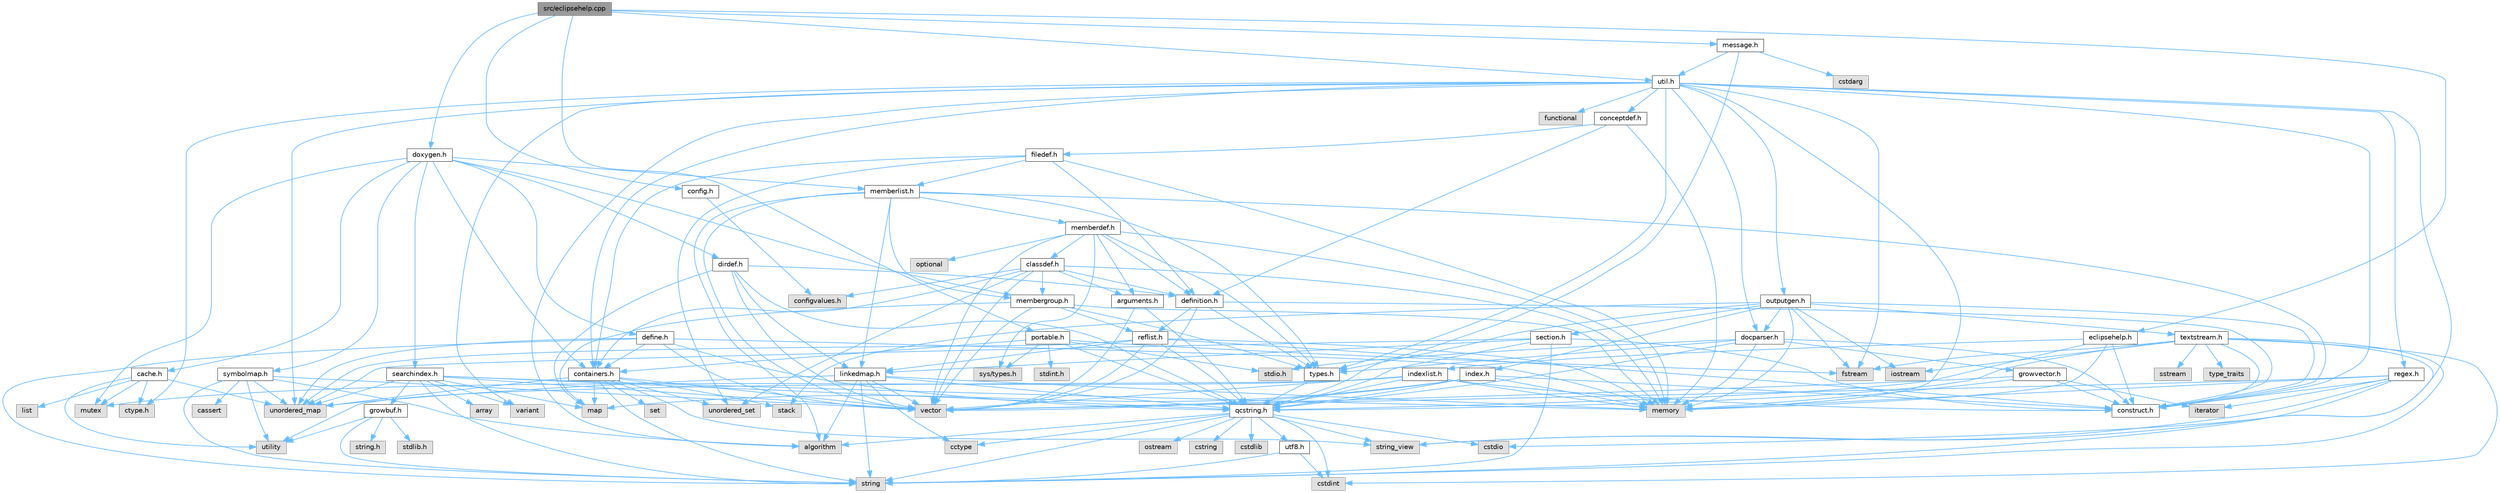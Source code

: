 digraph "src/eclipsehelp.cpp"
{
 // INTERACTIVE_SVG=YES
 // LATEX_PDF_SIZE
  bgcolor="transparent";
  edge [fontname=Helvetica,fontsize=10,labelfontname=Helvetica,labelfontsize=10];
  node [fontname=Helvetica,fontsize=10,shape=box,height=0.2,width=0.4];
  Node1 [id="Node000001",label="src/eclipsehelp.cpp",height=0.2,width=0.4,color="gray40", fillcolor="grey60", style="filled", fontcolor="black",tooltip=" "];
  Node1 -> Node2 [id="edge1_Node000001_Node000002",color="steelblue1",style="solid",tooltip=" "];
  Node2 [id="Node000002",label="eclipsehelp.h",height=0.2,width=0.4,color="grey40", fillcolor="white", style="filled",URL="$db/d9e/eclipsehelp_8h.html",tooltip=" "];
  Node2 -> Node3 [id="edge2_Node000002_Node000003",color="steelblue1",style="solid",tooltip=" "];
  Node3 [id="Node000003",label="memory",height=0.2,width=0.4,color="grey60", fillcolor="#E0E0E0", style="filled",tooltip=" "];
  Node2 -> Node4 [id="edge3_Node000002_Node000004",color="steelblue1",style="solid",tooltip=" "];
  Node4 [id="Node000004",label="qcstring.h",height=0.2,width=0.4,color="grey40", fillcolor="white", style="filled",URL="$d7/d5c/qcstring_8h.html",tooltip=" "];
  Node4 -> Node5 [id="edge4_Node000004_Node000005",color="steelblue1",style="solid",tooltip=" "];
  Node5 [id="Node000005",label="string",height=0.2,width=0.4,color="grey60", fillcolor="#E0E0E0", style="filled",tooltip=" "];
  Node4 -> Node6 [id="edge5_Node000004_Node000006",color="steelblue1",style="solid",tooltip=" "];
  Node6 [id="Node000006",label="string_view",height=0.2,width=0.4,color="grey60", fillcolor="#E0E0E0", style="filled",tooltip=" "];
  Node4 -> Node7 [id="edge6_Node000004_Node000007",color="steelblue1",style="solid",tooltip=" "];
  Node7 [id="Node000007",label="algorithm",height=0.2,width=0.4,color="grey60", fillcolor="#E0E0E0", style="filled",tooltip=" "];
  Node4 -> Node8 [id="edge7_Node000004_Node000008",color="steelblue1",style="solid",tooltip=" "];
  Node8 [id="Node000008",label="cctype",height=0.2,width=0.4,color="grey60", fillcolor="#E0E0E0", style="filled",tooltip=" "];
  Node4 -> Node9 [id="edge8_Node000004_Node000009",color="steelblue1",style="solid",tooltip=" "];
  Node9 [id="Node000009",label="cstring",height=0.2,width=0.4,color="grey60", fillcolor="#E0E0E0", style="filled",tooltip=" "];
  Node4 -> Node10 [id="edge9_Node000004_Node000010",color="steelblue1",style="solid",tooltip=" "];
  Node10 [id="Node000010",label="cstdio",height=0.2,width=0.4,color="grey60", fillcolor="#E0E0E0", style="filled",tooltip=" "];
  Node4 -> Node11 [id="edge10_Node000004_Node000011",color="steelblue1",style="solid",tooltip=" "];
  Node11 [id="Node000011",label="cstdlib",height=0.2,width=0.4,color="grey60", fillcolor="#E0E0E0", style="filled",tooltip=" "];
  Node4 -> Node12 [id="edge11_Node000004_Node000012",color="steelblue1",style="solid",tooltip=" "];
  Node12 [id="Node000012",label="cstdint",height=0.2,width=0.4,color="grey60", fillcolor="#E0E0E0", style="filled",tooltip=" "];
  Node4 -> Node13 [id="edge12_Node000004_Node000013",color="steelblue1",style="solid",tooltip=" "];
  Node13 [id="Node000013",label="ostream",height=0.2,width=0.4,color="grey60", fillcolor="#E0E0E0", style="filled",tooltip=" "];
  Node4 -> Node14 [id="edge13_Node000004_Node000014",color="steelblue1",style="solid",tooltip=" "];
  Node14 [id="Node000014",label="utf8.h",height=0.2,width=0.4,color="grey40", fillcolor="white", style="filled",URL="$db/d7c/utf8_8h.html",tooltip="Various UTF8 related helper functions."];
  Node14 -> Node12 [id="edge14_Node000014_Node000012",color="steelblue1",style="solid",tooltip=" "];
  Node14 -> Node5 [id="edge15_Node000014_Node000005",color="steelblue1",style="solid",tooltip=" "];
  Node2 -> Node15 [id="edge16_Node000002_Node000015",color="steelblue1",style="solid",tooltip=" "];
  Node15 [id="Node000015",label="construct.h",height=0.2,width=0.4,color="grey40", fillcolor="white", style="filled",URL="$d7/dfc/construct_8h.html",tooltip=" "];
  Node2 -> Node16 [id="edge17_Node000002_Node000016",color="steelblue1",style="solid",tooltip=" "];
  Node16 [id="Node000016",label="indexlist.h",height=0.2,width=0.4,color="grey40", fillcolor="white", style="filled",URL="$d5/d61/indexlist_8h.html",tooltip=" "];
  Node16 -> Node17 [id="edge18_Node000016_Node000017",color="steelblue1",style="solid",tooltip=" "];
  Node17 [id="Node000017",label="utility",height=0.2,width=0.4,color="grey60", fillcolor="#E0E0E0", style="filled",tooltip=" "];
  Node16 -> Node18 [id="edge19_Node000016_Node000018",color="steelblue1",style="solid",tooltip=" "];
  Node18 [id="Node000018",label="vector",height=0.2,width=0.4,color="grey60", fillcolor="#E0E0E0", style="filled",tooltip=" "];
  Node16 -> Node3 [id="edge20_Node000016_Node000003",color="steelblue1",style="solid",tooltip=" "];
  Node16 -> Node19 [id="edge21_Node000016_Node000019",color="steelblue1",style="solid",tooltip=" "];
  Node19 [id="Node000019",label="mutex",height=0.2,width=0.4,color="grey60", fillcolor="#E0E0E0", style="filled",tooltip=" "];
  Node16 -> Node4 [id="edge22_Node000016_Node000004",color="steelblue1",style="solid",tooltip=" "];
  Node16 -> Node15 [id="edge23_Node000016_Node000015",color="steelblue1",style="solid",tooltip=" "];
  Node1 -> Node20 [id="edge24_Node000001_Node000020",color="steelblue1",style="solid",tooltip=" "];
  Node20 [id="Node000020",label="util.h",height=0.2,width=0.4,color="grey40", fillcolor="white", style="filled",URL="$d8/d3c/util_8h.html",tooltip="A bunch of utility functions."];
  Node20 -> Node3 [id="edge25_Node000020_Node000003",color="steelblue1",style="solid",tooltip=" "];
  Node20 -> Node21 [id="edge26_Node000020_Node000021",color="steelblue1",style="solid",tooltip=" "];
  Node21 [id="Node000021",label="unordered_map",height=0.2,width=0.4,color="grey60", fillcolor="#E0E0E0", style="filled",tooltip=" "];
  Node20 -> Node7 [id="edge27_Node000020_Node000007",color="steelblue1",style="solid",tooltip=" "];
  Node20 -> Node22 [id="edge28_Node000020_Node000022",color="steelblue1",style="solid",tooltip=" "];
  Node22 [id="Node000022",label="functional",height=0.2,width=0.4,color="grey60", fillcolor="#E0E0E0", style="filled",tooltip=" "];
  Node20 -> Node23 [id="edge29_Node000020_Node000023",color="steelblue1",style="solid",tooltip=" "];
  Node23 [id="Node000023",label="fstream",height=0.2,width=0.4,color="grey60", fillcolor="#E0E0E0", style="filled",tooltip=" "];
  Node20 -> Node24 [id="edge30_Node000020_Node000024",color="steelblue1",style="solid",tooltip=" "];
  Node24 [id="Node000024",label="variant",height=0.2,width=0.4,color="grey60", fillcolor="#E0E0E0", style="filled",tooltip=" "];
  Node20 -> Node6 [id="edge31_Node000020_Node000006",color="steelblue1",style="solid",tooltip=" "];
  Node20 -> Node25 [id="edge32_Node000020_Node000025",color="steelblue1",style="solid",tooltip=" "];
  Node25 [id="Node000025",label="ctype.h",height=0.2,width=0.4,color="grey60", fillcolor="#E0E0E0", style="filled",tooltip=" "];
  Node20 -> Node26 [id="edge33_Node000020_Node000026",color="steelblue1",style="solid",tooltip=" "];
  Node26 [id="Node000026",label="types.h",height=0.2,width=0.4,color="grey40", fillcolor="white", style="filled",URL="$d9/d49/types_8h.html",tooltip="This file contains a number of basic enums and types."];
  Node26 -> Node4 [id="edge34_Node000026_Node000004",color="steelblue1",style="solid",tooltip=" "];
  Node20 -> Node27 [id="edge35_Node000020_Node000027",color="steelblue1",style="solid",tooltip=" "];
  Node27 [id="Node000027",label="docparser.h",height=0.2,width=0.4,color="grey40", fillcolor="white", style="filled",URL="$de/d9c/docparser_8h.html",tooltip=" "];
  Node27 -> Node28 [id="edge36_Node000027_Node000028",color="steelblue1",style="solid",tooltip=" "];
  Node28 [id="Node000028",label="stdio.h",height=0.2,width=0.4,color="grey60", fillcolor="#E0E0E0", style="filled",tooltip=" "];
  Node27 -> Node3 [id="edge37_Node000027_Node000003",color="steelblue1",style="solid",tooltip=" "];
  Node27 -> Node4 [id="edge38_Node000027_Node000004",color="steelblue1",style="solid",tooltip=" "];
  Node27 -> Node29 [id="edge39_Node000027_Node000029",color="steelblue1",style="solid",tooltip=" "];
  Node29 [id="Node000029",label="growvector.h",height=0.2,width=0.4,color="grey40", fillcolor="white", style="filled",URL="$d7/d50/growvector_8h.html",tooltip=" "];
  Node29 -> Node18 [id="edge40_Node000029_Node000018",color="steelblue1",style="solid",tooltip=" "];
  Node29 -> Node3 [id="edge41_Node000029_Node000003",color="steelblue1",style="solid",tooltip=" "];
  Node29 -> Node30 [id="edge42_Node000029_Node000030",color="steelblue1",style="solid",tooltip=" "];
  Node30 [id="Node000030",label="iterator",height=0.2,width=0.4,color="grey60", fillcolor="#E0E0E0", style="filled",tooltip=" "];
  Node29 -> Node15 [id="edge43_Node000029_Node000015",color="steelblue1",style="solid",tooltip=" "];
  Node27 -> Node15 [id="edge44_Node000027_Node000015",color="steelblue1",style="solid",tooltip=" "];
  Node27 -> Node26 [id="edge45_Node000027_Node000026",color="steelblue1",style="solid",tooltip=" "];
  Node20 -> Node31 [id="edge46_Node000020_Node000031",color="steelblue1",style="solid",tooltip=" "];
  Node31 [id="Node000031",label="containers.h",height=0.2,width=0.4,color="grey40", fillcolor="white", style="filled",URL="$d5/d75/containers_8h.html",tooltip=" "];
  Node31 -> Node18 [id="edge47_Node000031_Node000018",color="steelblue1",style="solid",tooltip=" "];
  Node31 -> Node5 [id="edge48_Node000031_Node000005",color="steelblue1",style="solid",tooltip=" "];
  Node31 -> Node6 [id="edge49_Node000031_Node000006",color="steelblue1",style="solid",tooltip=" "];
  Node31 -> Node32 [id="edge50_Node000031_Node000032",color="steelblue1",style="solid",tooltip=" "];
  Node32 [id="Node000032",label="set",height=0.2,width=0.4,color="grey60", fillcolor="#E0E0E0", style="filled",tooltip=" "];
  Node31 -> Node33 [id="edge51_Node000031_Node000033",color="steelblue1",style="solid",tooltip=" "];
  Node33 [id="Node000033",label="map",height=0.2,width=0.4,color="grey60", fillcolor="#E0E0E0", style="filled",tooltip=" "];
  Node31 -> Node34 [id="edge52_Node000031_Node000034",color="steelblue1",style="solid",tooltip=" "];
  Node34 [id="Node000034",label="unordered_set",height=0.2,width=0.4,color="grey60", fillcolor="#E0E0E0", style="filled",tooltip=" "];
  Node31 -> Node21 [id="edge53_Node000031_Node000021",color="steelblue1",style="solid",tooltip=" "];
  Node31 -> Node35 [id="edge54_Node000031_Node000035",color="steelblue1",style="solid",tooltip=" "];
  Node35 [id="Node000035",label="stack",height=0.2,width=0.4,color="grey60", fillcolor="#E0E0E0", style="filled",tooltip=" "];
  Node20 -> Node36 [id="edge55_Node000020_Node000036",color="steelblue1",style="solid",tooltip=" "];
  Node36 [id="Node000036",label="outputgen.h",height=0.2,width=0.4,color="grey40", fillcolor="white", style="filled",URL="$df/d06/outputgen_8h.html",tooltip=" "];
  Node36 -> Node3 [id="edge56_Node000036_Node000003",color="steelblue1",style="solid",tooltip=" "];
  Node36 -> Node35 [id="edge57_Node000036_Node000035",color="steelblue1",style="solid",tooltip=" "];
  Node36 -> Node37 [id="edge58_Node000036_Node000037",color="steelblue1",style="solid",tooltip=" "];
  Node37 [id="Node000037",label="iostream",height=0.2,width=0.4,color="grey60", fillcolor="#E0E0E0", style="filled",tooltip=" "];
  Node36 -> Node23 [id="edge59_Node000036_Node000023",color="steelblue1",style="solid",tooltip=" "];
  Node36 -> Node26 [id="edge60_Node000036_Node000026",color="steelblue1",style="solid",tooltip=" "];
  Node36 -> Node38 [id="edge61_Node000036_Node000038",color="steelblue1",style="solid",tooltip=" "];
  Node38 [id="Node000038",label="index.h",height=0.2,width=0.4,color="grey40", fillcolor="white", style="filled",URL="$d1/db5/index_8h.html",tooltip=" "];
  Node38 -> Node3 [id="edge62_Node000038_Node000003",color="steelblue1",style="solid",tooltip=" "];
  Node38 -> Node18 [id="edge63_Node000038_Node000018",color="steelblue1",style="solid",tooltip=" "];
  Node38 -> Node33 [id="edge64_Node000038_Node000033",color="steelblue1",style="solid",tooltip=" "];
  Node38 -> Node4 [id="edge65_Node000038_Node000004",color="steelblue1",style="solid",tooltip=" "];
  Node38 -> Node15 [id="edge66_Node000038_Node000015",color="steelblue1",style="solid",tooltip=" "];
  Node36 -> Node39 [id="edge67_Node000036_Node000039",color="steelblue1",style="solid",tooltip=" "];
  Node39 [id="Node000039",label="section.h",height=0.2,width=0.4,color="grey40", fillcolor="white", style="filled",URL="$d1/d2a/section_8h.html",tooltip=" "];
  Node39 -> Node5 [id="edge68_Node000039_Node000005",color="steelblue1",style="solid",tooltip=" "];
  Node39 -> Node21 [id="edge69_Node000039_Node000021",color="steelblue1",style="solid",tooltip=" "];
  Node39 -> Node4 [id="edge70_Node000039_Node000004",color="steelblue1",style="solid",tooltip=" "];
  Node39 -> Node40 [id="edge71_Node000039_Node000040",color="steelblue1",style="solid",tooltip=" "];
  Node40 [id="Node000040",label="linkedmap.h",height=0.2,width=0.4,color="grey40", fillcolor="white", style="filled",URL="$da/de1/linkedmap_8h.html",tooltip=" "];
  Node40 -> Node21 [id="edge72_Node000040_Node000021",color="steelblue1",style="solid",tooltip=" "];
  Node40 -> Node18 [id="edge73_Node000040_Node000018",color="steelblue1",style="solid",tooltip=" "];
  Node40 -> Node3 [id="edge74_Node000040_Node000003",color="steelblue1",style="solid",tooltip=" "];
  Node40 -> Node5 [id="edge75_Node000040_Node000005",color="steelblue1",style="solid",tooltip=" "];
  Node40 -> Node7 [id="edge76_Node000040_Node000007",color="steelblue1",style="solid",tooltip=" "];
  Node40 -> Node8 [id="edge77_Node000040_Node000008",color="steelblue1",style="solid",tooltip=" "];
  Node40 -> Node4 [id="edge78_Node000040_Node000004",color="steelblue1",style="solid",tooltip=" "];
  Node39 -> Node15 [id="edge79_Node000039_Node000015",color="steelblue1",style="solid",tooltip=" "];
  Node36 -> Node41 [id="edge80_Node000036_Node000041",color="steelblue1",style="solid",tooltip=" "];
  Node41 [id="Node000041",label="textstream.h",height=0.2,width=0.4,color="grey40", fillcolor="white", style="filled",URL="$d4/d7d/textstream_8h.html",tooltip=" "];
  Node41 -> Node5 [id="edge81_Node000041_Node000005",color="steelblue1",style="solid",tooltip=" "];
  Node41 -> Node37 [id="edge82_Node000041_Node000037",color="steelblue1",style="solid",tooltip=" "];
  Node41 -> Node42 [id="edge83_Node000041_Node000042",color="steelblue1",style="solid",tooltip=" "];
  Node42 [id="Node000042",label="sstream",height=0.2,width=0.4,color="grey60", fillcolor="#E0E0E0", style="filled",tooltip=" "];
  Node41 -> Node12 [id="edge84_Node000041_Node000012",color="steelblue1",style="solid",tooltip=" "];
  Node41 -> Node10 [id="edge85_Node000041_Node000010",color="steelblue1",style="solid",tooltip=" "];
  Node41 -> Node23 [id="edge86_Node000041_Node000023",color="steelblue1",style="solid",tooltip=" "];
  Node41 -> Node43 [id="edge87_Node000041_Node000043",color="steelblue1",style="solid",tooltip=" "];
  Node43 [id="Node000043",label="type_traits",height=0.2,width=0.4,color="grey60", fillcolor="#E0E0E0", style="filled",tooltip=" "];
  Node41 -> Node4 [id="edge88_Node000041_Node000004",color="steelblue1",style="solid",tooltip=" "];
  Node41 -> Node15 [id="edge89_Node000041_Node000015",color="steelblue1",style="solid",tooltip=" "];
  Node36 -> Node27 [id="edge90_Node000036_Node000027",color="steelblue1",style="solid",tooltip=" "];
  Node36 -> Node15 [id="edge91_Node000036_Node000015",color="steelblue1",style="solid",tooltip=" "];
  Node20 -> Node44 [id="edge92_Node000020_Node000044",color="steelblue1",style="solid",tooltip=" "];
  Node44 [id="Node000044",label="regex.h",height=0.2,width=0.4,color="grey40", fillcolor="white", style="filled",URL="$d1/d21/regex_8h.html",tooltip=" "];
  Node44 -> Node3 [id="edge93_Node000044_Node000003",color="steelblue1",style="solid",tooltip=" "];
  Node44 -> Node5 [id="edge94_Node000044_Node000005",color="steelblue1",style="solid",tooltip=" "];
  Node44 -> Node6 [id="edge95_Node000044_Node000006",color="steelblue1",style="solid",tooltip=" "];
  Node44 -> Node18 [id="edge96_Node000044_Node000018",color="steelblue1",style="solid",tooltip=" "];
  Node44 -> Node30 [id="edge97_Node000044_Node000030",color="steelblue1",style="solid",tooltip=" "];
  Node44 -> Node15 [id="edge98_Node000044_Node000015",color="steelblue1",style="solid",tooltip=" "];
  Node20 -> Node45 [id="edge99_Node000020_Node000045",color="steelblue1",style="solid",tooltip=" "];
  Node45 [id="Node000045",label="conceptdef.h",height=0.2,width=0.4,color="grey40", fillcolor="white", style="filled",URL="$da/df1/conceptdef_8h.html",tooltip=" "];
  Node45 -> Node3 [id="edge100_Node000045_Node000003",color="steelblue1",style="solid",tooltip=" "];
  Node45 -> Node46 [id="edge101_Node000045_Node000046",color="steelblue1",style="solid",tooltip=" "];
  Node46 [id="Node000046",label="definition.h",height=0.2,width=0.4,color="grey40", fillcolor="white", style="filled",URL="$df/da1/definition_8h.html",tooltip=" "];
  Node46 -> Node18 [id="edge102_Node000046_Node000018",color="steelblue1",style="solid",tooltip=" "];
  Node46 -> Node26 [id="edge103_Node000046_Node000026",color="steelblue1",style="solid",tooltip=" "];
  Node46 -> Node47 [id="edge104_Node000046_Node000047",color="steelblue1",style="solid",tooltip=" "];
  Node47 [id="Node000047",label="reflist.h",height=0.2,width=0.4,color="grey40", fillcolor="white", style="filled",URL="$d1/d02/reflist_8h.html",tooltip=" "];
  Node47 -> Node18 [id="edge105_Node000047_Node000018",color="steelblue1",style="solid",tooltip=" "];
  Node47 -> Node21 [id="edge106_Node000047_Node000021",color="steelblue1",style="solid",tooltip=" "];
  Node47 -> Node3 [id="edge107_Node000047_Node000003",color="steelblue1",style="solid",tooltip=" "];
  Node47 -> Node4 [id="edge108_Node000047_Node000004",color="steelblue1",style="solid",tooltip=" "];
  Node47 -> Node40 [id="edge109_Node000047_Node000040",color="steelblue1",style="solid",tooltip=" "];
  Node47 -> Node15 [id="edge110_Node000047_Node000015",color="steelblue1",style="solid",tooltip=" "];
  Node46 -> Node15 [id="edge111_Node000046_Node000015",color="steelblue1",style="solid",tooltip=" "];
  Node45 -> Node48 [id="edge112_Node000045_Node000048",color="steelblue1",style="solid",tooltip=" "];
  Node48 [id="Node000048",label="filedef.h",height=0.2,width=0.4,color="grey40", fillcolor="white", style="filled",URL="$d4/d3a/filedef_8h.html",tooltip=" "];
  Node48 -> Node3 [id="edge113_Node000048_Node000003",color="steelblue1",style="solid",tooltip=" "];
  Node48 -> Node34 [id="edge114_Node000048_Node000034",color="steelblue1",style="solid",tooltip=" "];
  Node48 -> Node46 [id="edge115_Node000048_Node000046",color="steelblue1",style="solid",tooltip=" "];
  Node48 -> Node49 [id="edge116_Node000048_Node000049",color="steelblue1",style="solid",tooltip=" "];
  Node49 [id="Node000049",label="memberlist.h",height=0.2,width=0.4,color="grey40", fillcolor="white", style="filled",URL="$dd/d78/memberlist_8h.html",tooltip=" "];
  Node49 -> Node18 [id="edge117_Node000049_Node000018",color="steelblue1",style="solid",tooltip=" "];
  Node49 -> Node7 [id="edge118_Node000049_Node000007",color="steelblue1",style="solid",tooltip=" "];
  Node49 -> Node50 [id="edge119_Node000049_Node000050",color="steelblue1",style="solid",tooltip=" "];
  Node50 [id="Node000050",label="memberdef.h",height=0.2,width=0.4,color="grey40", fillcolor="white", style="filled",URL="$d4/d46/memberdef_8h.html",tooltip=" "];
  Node50 -> Node18 [id="edge120_Node000050_Node000018",color="steelblue1",style="solid",tooltip=" "];
  Node50 -> Node3 [id="edge121_Node000050_Node000003",color="steelblue1",style="solid",tooltip=" "];
  Node50 -> Node51 [id="edge122_Node000050_Node000051",color="steelblue1",style="solid",tooltip=" "];
  Node51 [id="Node000051",label="optional",height=0.2,width=0.4,color="grey60", fillcolor="#E0E0E0", style="filled",tooltip=" "];
  Node50 -> Node52 [id="edge123_Node000050_Node000052",color="steelblue1",style="solid",tooltip=" "];
  Node52 [id="Node000052",label="sys/types.h",height=0.2,width=0.4,color="grey60", fillcolor="#E0E0E0", style="filled",tooltip=" "];
  Node50 -> Node26 [id="edge124_Node000050_Node000026",color="steelblue1",style="solid",tooltip=" "];
  Node50 -> Node46 [id="edge125_Node000050_Node000046",color="steelblue1",style="solid",tooltip=" "];
  Node50 -> Node53 [id="edge126_Node000050_Node000053",color="steelblue1",style="solid",tooltip=" "];
  Node53 [id="Node000053",label="arguments.h",height=0.2,width=0.4,color="grey40", fillcolor="white", style="filled",URL="$df/d9b/arguments_8h.html",tooltip=" "];
  Node53 -> Node18 [id="edge127_Node000053_Node000018",color="steelblue1",style="solid",tooltip=" "];
  Node53 -> Node4 [id="edge128_Node000053_Node000004",color="steelblue1",style="solid",tooltip=" "];
  Node50 -> Node54 [id="edge129_Node000050_Node000054",color="steelblue1",style="solid",tooltip=" "];
  Node54 [id="Node000054",label="classdef.h",height=0.2,width=0.4,color="grey40", fillcolor="white", style="filled",URL="$d1/da6/classdef_8h.html",tooltip=" "];
  Node54 -> Node3 [id="edge130_Node000054_Node000003",color="steelblue1",style="solid",tooltip=" "];
  Node54 -> Node18 [id="edge131_Node000054_Node000018",color="steelblue1",style="solid",tooltip=" "];
  Node54 -> Node34 [id="edge132_Node000054_Node000034",color="steelblue1",style="solid",tooltip=" "];
  Node54 -> Node31 [id="edge133_Node000054_Node000031",color="steelblue1",style="solid",tooltip=" "];
  Node54 -> Node46 [id="edge134_Node000054_Node000046",color="steelblue1",style="solid",tooltip=" "];
  Node54 -> Node53 [id="edge135_Node000054_Node000053",color="steelblue1",style="solid",tooltip=" "];
  Node54 -> Node55 [id="edge136_Node000054_Node000055",color="steelblue1",style="solid",tooltip=" "];
  Node55 [id="Node000055",label="membergroup.h",height=0.2,width=0.4,color="grey40", fillcolor="white", style="filled",URL="$d9/d11/membergroup_8h.html",tooltip=" "];
  Node55 -> Node18 [id="edge137_Node000055_Node000018",color="steelblue1",style="solid",tooltip=" "];
  Node55 -> Node33 [id="edge138_Node000055_Node000033",color="steelblue1",style="solid",tooltip=" "];
  Node55 -> Node3 [id="edge139_Node000055_Node000003",color="steelblue1",style="solid",tooltip=" "];
  Node55 -> Node26 [id="edge140_Node000055_Node000026",color="steelblue1",style="solid",tooltip=" "];
  Node55 -> Node47 [id="edge141_Node000055_Node000047",color="steelblue1",style="solid",tooltip=" "];
  Node54 -> Node56 [id="edge142_Node000054_Node000056",color="steelblue1",style="solid",tooltip=" "];
  Node56 [id="Node000056",label="configvalues.h",height=0.2,width=0.4,color="grey60", fillcolor="#E0E0E0", style="filled",tooltip=" "];
  Node49 -> Node40 [id="edge143_Node000049_Node000040",color="steelblue1",style="solid",tooltip=" "];
  Node49 -> Node26 [id="edge144_Node000049_Node000026",color="steelblue1",style="solid",tooltip=" "];
  Node49 -> Node55 [id="edge145_Node000049_Node000055",color="steelblue1",style="solid",tooltip=" "];
  Node49 -> Node15 [id="edge146_Node000049_Node000015",color="steelblue1",style="solid",tooltip=" "];
  Node48 -> Node31 [id="edge147_Node000048_Node000031",color="steelblue1",style="solid",tooltip=" "];
  Node20 -> Node15 [id="edge148_Node000020_Node000015",color="steelblue1",style="solid",tooltip=" "];
  Node1 -> Node57 [id="edge149_Node000001_Node000057",color="steelblue1",style="solid",tooltip=" "];
  Node57 [id="Node000057",label="config.h",height=0.2,width=0.4,color="grey40", fillcolor="white", style="filled",URL="$db/d16/config_8h.html",tooltip=" "];
  Node57 -> Node56 [id="edge150_Node000057_Node000056",color="steelblue1",style="solid",tooltip=" "];
  Node1 -> Node58 [id="edge151_Node000001_Node000058",color="steelblue1",style="solid",tooltip=" "];
  Node58 [id="Node000058",label="message.h",height=0.2,width=0.4,color="grey40", fillcolor="white", style="filled",URL="$d2/d0d/message_8h.html",tooltip=" "];
  Node58 -> Node59 [id="edge152_Node000058_Node000059",color="steelblue1",style="solid",tooltip=" "];
  Node59 [id="Node000059",label="cstdarg",height=0.2,width=0.4,color="grey60", fillcolor="#E0E0E0", style="filled",tooltip=" "];
  Node58 -> Node4 [id="edge153_Node000058_Node000004",color="steelblue1",style="solid",tooltip=" "];
  Node58 -> Node20 [id="edge154_Node000058_Node000020",color="steelblue1",style="solid",tooltip=" "];
  Node1 -> Node60 [id="edge155_Node000001_Node000060",color="steelblue1",style="solid",tooltip=" "];
  Node60 [id="Node000060",label="doxygen.h",height=0.2,width=0.4,color="grey40", fillcolor="white", style="filled",URL="$d1/da1/doxygen_8h.html",tooltip=" "];
  Node60 -> Node19 [id="edge156_Node000060_Node000019",color="steelblue1",style="solid",tooltip=" "];
  Node60 -> Node31 [id="edge157_Node000060_Node000031",color="steelblue1",style="solid",tooltip=" "];
  Node60 -> Node55 [id="edge158_Node000060_Node000055",color="steelblue1",style="solid",tooltip=" "];
  Node60 -> Node61 [id="edge159_Node000060_Node000061",color="steelblue1",style="solid",tooltip=" "];
  Node61 [id="Node000061",label="dirdef.h",height=0.2,width=0.4,color="grey40", fillcolor="white", style="filled",URL="$d6/d15/dirdef_8h.html",tooltip=" "];
  Node61 -> Node18 [id="edge160_Node000061_Node000018",color="steelblue1",style="solid",tooltip=" "];
  Node61 -> Node33 [id="edge161_Node000061_Node000033",color="steelblue1",style="solid",tooltip=" "];
  Node61 -> Node4 [id="edge162_Node000061_Node000004",color="steelblue1",style="solid",tooltip=" "];
  Node61 -> Node40 [id="edge163_Node000061_Node000040",color="steelblue1",style="solid",tooltip=" "];
  Node61 -> Node46 [id="edge164_Node000061_Node000046",color="steelblue1",style="solid",tooltip=" "];
  Node60 -> Node49 [id="edge165_Node000060_Node000049",color="steelblue1",style="solid",tooltip=" "];
  Node60 -> Node62 [id="edge166_Node000060_Node000062",color="steelblue1",style="solid",tooltip=" "];
  Node62 [id="Node000062",label="define.h",height=0.2,width=0.4,color="grey40", fillcolor="white", style="filled",URL="$df/d67/define_8h.html",tooltip=" "];
  Node62 -> Node18 [id="edge167_Node000062_Node000018",color="steelblue1",style="solid",tooltip=" "];
  Node62 -> Node3 [id="edge168_Node000062_Node000003",color="steelblue1",style="solid",tooltip=" "];
  Node62 -> Node5 [id="edge169_Node000062_Node000005",color="steelblue1",style="solid",tooltip=" "];
  Node62 -> Node21 [id="edge170_Node000062_Node000021",color="steelblue1",style="solid",tooltip=" "];
  Node62 -> Node4 [id="edge171_Node000062_Node000004",color="steelblue1",style="solid",tooltip=" "];
  Node62 -> Node31 [id="edge172_Node000062_Node000031",color="steelblue1",style="solid",tooltip=" "];
  Node60 -> Node63 [id="edge173_Node000060_Node000063",color="steelblue1",style="solid",tooltip=" "];
  Node63 [id="Node000063",label="cache.h",height=0.2,width=0.4,color="grey40", fillcolor="white", style="filled",URL="$d3/d26/cache_8h.html",tooltip=" "];
  Node63 -> Node64 [id="edge174_Node000063_Node000064",color="steelblue1",style="solid",tooltip=" "];
  Node64 [id="Node000064",label="list",height=0.2,width=0.4,color="grey60", fillcolor="#E0E0E0", style="filled",tooltip=" "];
  Node63 -> Node21 [id="edge175_Node000063_Node000021",color="steelblue1",style="solid",tooltip=" "];
  Node63 -> Node19 [id="edge176_Node000063_Node000019",color="steelblue1",style="solid",tooltip=" "];
  Node63 -> Node17 [id="edge177_Node000063_Node000017",color="steelblue1",style="solid",tooltip=" "];
  Node63 -> Node25 [id="edge178_Node000063_Node000025",color="steelblue1",style="solid",tooltip=" "];
  Node60 -> Node65 [id="edge179_Node000060_Node000065",color="steelblue1",style="solid",tooltip=" "];
  Node65 [id="Node000065",label="symbolmap.h",height=0.2,width=0.4,color="grey40", fillcolor="white", style="filled",URL="$d7/ddd/symbolmap_8h.html",tooltip=" "];
  Node65 -> Node7 [id="edge180_Node000065_Node000007",color="steelblue1",style="solid",tooltip=" "];
  Node65 -> Node21 [id="edge181_Node000065_Node000021",color="steelblue1",style="solid",tooltip=" "];
  Node65 -> Node18 [id="edge182_Node000065_Node000018",color="steelblue1",style="solid",tooltip=" "];
  Node65 -> Node5 [id="edge183_Node000065_Node000005",color="steelblue1",style="solid",tooltip=" "];
  Node65 -> Node17 [id="edge184_Node000065_Node000017",color="steelblue1",style="solid",tooltip=" "];
  Node65 -> Node66 [id="edge185_Node000065_Node000066",color="steelblue1",style="solid",tooltip=" "];
  Node66 [id="Node000066",label="cassert",height=0.2,width=0.4,color="grey60", fillcolor="#E0E0E0", style="filled",tooltip=" "];
  Node60 -> Node67 [id="edge186_Node000060_Node000067",color="steelblue1",style="solid",tooltip=" "];
  Node67 [id="Node000067",label="searchindex.h",height=0.2,width=0.4,color="grey40", fillcolor="white", style="filled",URL="$de/d07/searchindex_8h.html",tooltip="Web server based search engine."];
  Node67 -> Node3 [id="edge187_Node000067_Node000003",color="steelblue1",style="solid",tooltip=" "];
  Node67 -> Node18 [id="edge188_Node000067_Node000018",color="steelblue1",style="solid",tooltip=" "];
  Node67 -> Node33 [id="edge189_Node000067_Node000033",color="steelblue1",style="solid",tooltip=" "];
  Node67 -> Node21 [id="edge190_Node000067_Node000021",color="steelblue1",style="solid",tooltip=" "];
  Node67 -> Node5 [id="edge191_Node000067_Node000005",color="steelblue1",style="solid",tooltip=" "];
  Node67 -> Node68 [id="edge192_Node000067_Node000068",color="steelblue1",style="solid",tooltip=" "];
  Node68 [id="Node000068",label="array",height=0.2,width=0.4,color="grey60", fillcolor="#E0E0E0", style="filled",tooltip=" "];
  Node67 -> Node24 [id="edge193_Node000067_Node000024",color="steelblue1",style="solid",tooltip=" "];
  Node67 -> Node4 [id="edge194_Node000067_Node000004",color="steelblue1",style="solid",tooltip=" "];
  Node67 -> Node69 [id="edge195_Node000067_Node000069",color="steelblue1",style="solid",tooltip=" "];
  Node69 [id="Node000069",label="growbuf.h",height=0.2,width=0.4,color="grey40", fillcolor="white", style="filled",URL="$dd/d72/growbuf_8h.html",tooltip=" "];
  Node69 -> Node17 [id="edge196_Node000069_Node000017",color="steelblue1",style="solid",tooltip=" "];
  Node69 -> Node70 [id="edge197_Node000069_Node000070",color="steelblue1",style="solid",tooltip=" "];
  Node70 [id="Node000070",label="stdlib.h",height=0.2,width=0.4,color="grey60", fillcolor="#E0E0E0", style="filled",tooltip=" "];
  Node69 -> Node71 [id="edge198_Node000069_Node000071",color="steelblue1",style="solid",tooltip=" "];
  Node71 [id="Node000071",label="string.h",height=0.2,width=0.4,color="grey60", fillcolor="#E0E0E0", style="filled",tooltip=" "];
  Node69 -> Node5 [id="edge199_Node000069_Node000005",color="steelblue1",style="solid",tooltip=" "];
  Node1 -> Node72 [id="edge200_Node000001_Node000072",color="steelblue1",style="solid",tooltip=" "];
  Node72 [id="Node000072",label="portable.h",height=0.2,width=0.4,color="grey40", fillcolor="white", style="filled",URL="$d2/de2/portable_8h.html",tooltip="Portable versions of functions that are platform dependent."];
  Node72 -> Node28 [id="edge201_Node000072_Node000028",color="steelblue1",style="solid",tooltip=" "];
  Node72 -> Node52 [id="edge202_Node000072_Node000052",color="steelblue1",style="solid",tooltip=" "];
  Node72 -> Node73 [id="edge203_Node000072_Node000073",color="steelblue1",style="solid",tooltip=" "];
  Node73 [id="Node000073",label="stdint.h",height=0.2,width=0.4,color="grey60", fillcolor="#E0E0E0", style="filled",tooltip=" "];
  Node72 -> Node23 [id="edge204_Node000072_Node000023",color="steelblue1",style="solid",tooltip=" "];
  Node72 -> Node31 [id="edge205_Node000072_Node000031",color="steelblue1",style="solid",tooltip=" "];
  Node72 -> Node4 [id="edge206_Node000072_Node000004",color="steelblue1",style="solid",tooltip=" "];
}
